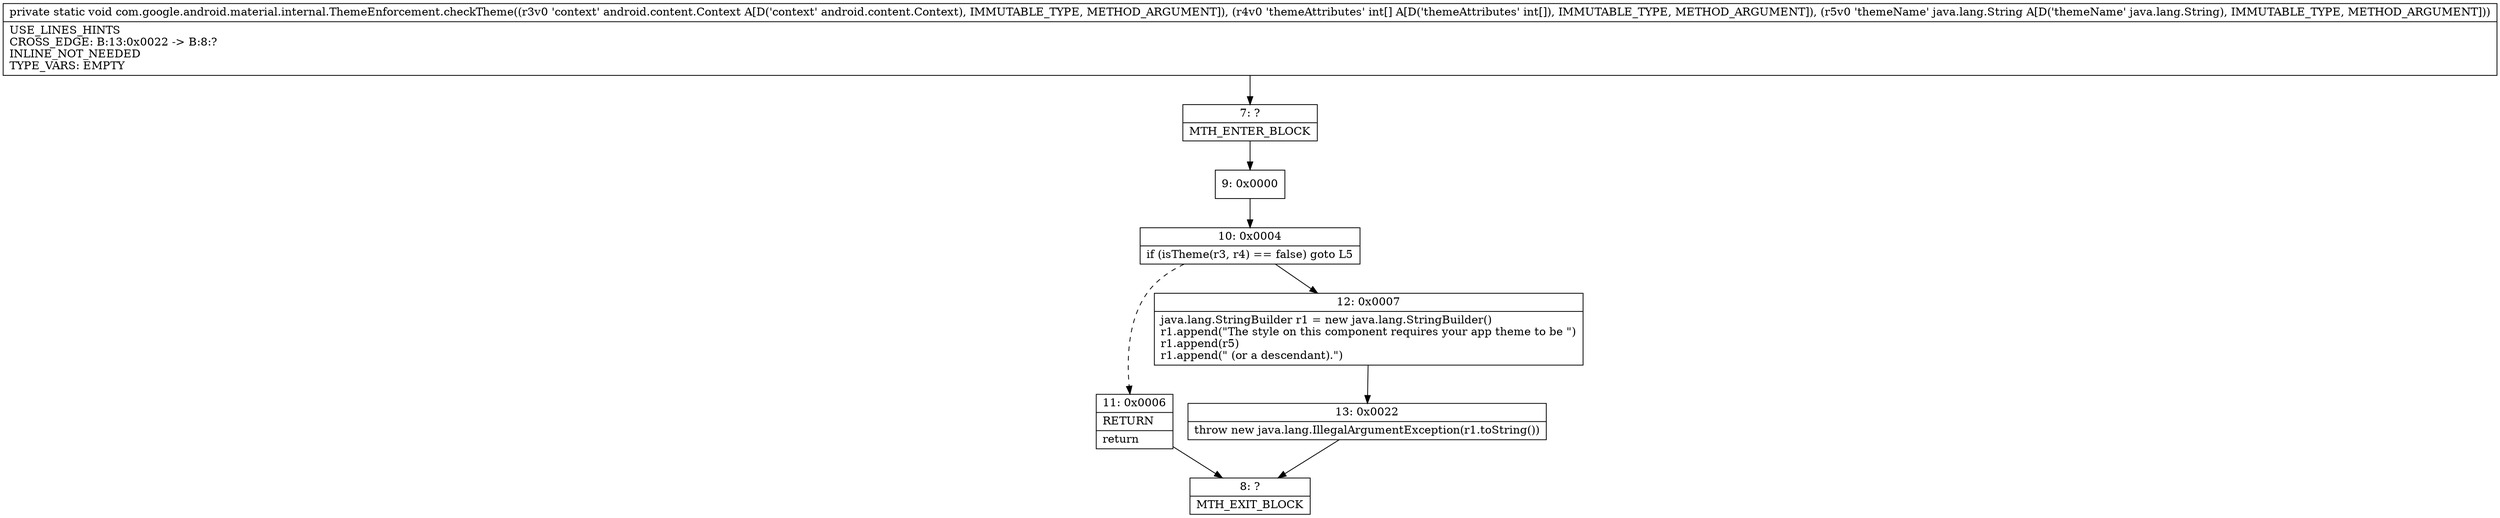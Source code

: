 digraph "CFG forcom.google.android.material.internal.ThemeEnforcement.checkTheme(Landroid\/content\/Context;[ILjava\/lang\/String;)V" {
Node_7 [shape=record,label="{7\:\ ?|MTH_ENTER_BLOCK\l}"];
Node_9 [shape=record,label="{9\:\ 0x0000}"];
Node_10 [shape=record,label="{10\:\ 0x0004|if (isTheme(r3, r4) == false) goto L5\l}"];
Node_11 [shape=record,label="{11\:\ 0x0006|RETURN\l|return\l}"];
Node_8 [shape=record,label="{8\:\ ?|MTH_EXIT_BLOCK\l}"];
Node_12 [shape=record,label="{12\:\ 0x0007|java.lang.StringBuilder r1 = new java.lang.StringBuilder()\lr1.append(\"The style on this component requires your app theme to be \")\lr1.append(r5)\lr1.append(\" (or a descendant).\")\l}"];
Node_13 [shape=record,label="{13\:\ 0x0022|throw new java.lang.IllegalArgumentException(r1.toString())\l}"];
MethodNode[shape=record,label="{private static void com.google.android.material.internal.ThemeEnforcement.checkTheme((r3v0 'context' android.content.Context A[D('context' android.content.Context), IMMUTABLE_TYPE, METHOD_ARGUMENT]), (r4v0 'themeAttributes' int[] A[D('themeAttributes' int[]), IMMUTABLE_TYPE, METHOD_ARGUMENT]), (r5v0 'themeName' java.lang.String A[D('themeName' java.lang.String), IMMUTABLE_TYPE, METHOD_ARGUMENT]))  | USE_LINES_HINTS\lCROSS_EDGE: B:13:0x0022 \-\> B:8:?\lINLINE_NOT_NEEDED\lTYPE_VARS: EMPTY\l}"];
MethodNode -> Node_7;Node_7 -> Node_9;
Node_9 -> Node_10;
Node_10 -> Node_11[style=dashed];
Node_10 -> Node_12;
Node_11 -> Node_8;
Node_12 -> Node_13;
Node_13 -> Node_8;
}

